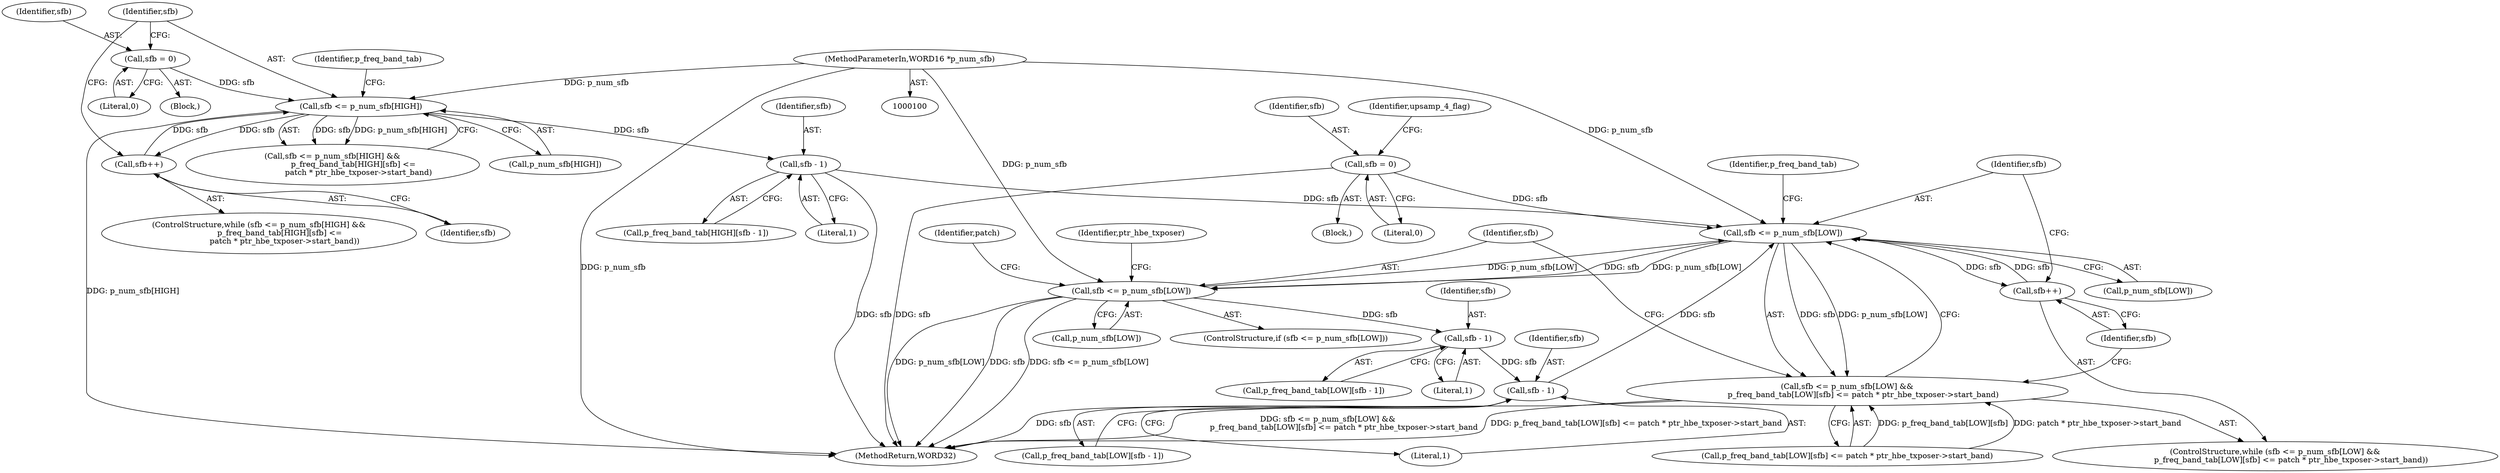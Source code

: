 digraph "0_Android_04e8cd58f075bec5892e369c8deebca9c67e855c_4@array" {
"1000440" [label="(Call,sfb <= p_num_sfb[LOW])"];
"1000456" [label="(Call,sfb++)"];
"1000440" [label="(Call,sfb <= p_num_sfb[LOW])"];
"1000535" [label="(Call,sfb - 1)"];
"1000505" [label="(Call,sfb <= p_num_sfb[HIGH])"];
"1000521" [label="(Call,sfb++)"];
"1000500" [label="(Call,sfb = 0)"];
"1000103" [label="(MethodParameterIn,WORD16 *p_num_sfb)"];
"1000494" [label="(Call,sfb - 1)"];
"1000477" [label="(Call,sfb - 1)"];
"1000459" [label="(Call,sfb <= p_num_sfb[LOW])"];
"1000409" [label="(Call,sfb = 0)"];
"1000439" [label="(Call,sfb <= p_num_sfb[LOW] &&\n             p_freq_band_tab[LOW][sfb] <= patch * ptr_hbe_txposer->start_band)"];
"1000496" [label="(Literal,1)"];
"1000438" [label="(ControlStructure,while (sfb <= p_num_sfb[LOW] &&\n             p_freq_band_tab[LOW][sfb] <= patch * ptr_hbe_txposer->start_band))"];
"1000440" [label="(Call,sfb <= p_num_sfb[LOW])"];
"1000409" [label="(Call,sfb = 0)"];
"1000477" [label="(Call,sfb - 1)"];
"1000114" [label="(Block,)"];
"1000535" [label="(Call,sfb - 1)"];
"1000461" [label="(Call,p_num_sfb[LOW])"];
"1000469" [label="(Identifier,patch)"];
"1000507" [label="(Call,p_num_sfb[HIGH])"];
"1000411" [label="(Literal,0)"];
"1000536" [label="(Identifier,sfb)"];
"1000458" [label="(ControlStructure,if (sfb <= p_num_sfb[LOW]))"];
"1000513" [label="(Identifier,p_freq_band_tab)"];
"1000439" [label="(Call,sfb <= p_num_sfb[LOW] &&\n             p_freq_band_tab[LOW][sfb] <= patch * ptr_hbe_txposer->start_band)"];
"1000521" [label="(Call,sfb++)"];
"1000503" [label="(ControlStructure,while (sfb <= p_num_sfb[HIGH] &&\n                 p_freq_band_tab[HIGH][sfb] <=\n                     patch * ptr_hbe_txposer->start_band))"];
"1000537" [label="(Literal,1)"];
"1000505" [label="(Call,sfb <= p_num_sfb[HIGH])"];
"1000441" [label="(Identifier,sfb)"];
"1000531" [label="(Call,p_freq_band_tab[HIGH][sfb - 1])"];
"1000442" [label="(Call,p_num_sfb[LOW])"];
"1000457" [label="(Identifier,sfb)"];
"1000410" [label="(Identifier,sfb)"];
"1000500" [label="(Call,sfb = 0)"];
"1000571" [label="(MethodReturn,WORD32)"];
"1000498" [label="(Block,)"];
"1000501" [label="(Identifier,sfb)"];
"1000478" [label="(Identifier,sfb)"];
"1000413" [label="(Identifier,upsamp_4_flag)"];
"1000103" [label="(MethodParameterIn,WORD16 *p_num_sfb)"];
"1000494" [label="(Call,sfb - 1)"];
"1000522" [label="(Identifier,sfb)"];
"1000490" [label="(Call,p_freq_band_tab[LOW][sfb - 1])"];
"1000473" [label="(Call,p_freq_band_tab[LOW][sfb - 1])"];
"1000502" [label="(Literal,0)"];
"1000479" [label="(Literal,1)"];
"1000456" [label="(Call,sfb++)"];
"1000445" [label="(Call,p_freq_band_tab[LOW][sfb] <= patch * ptr_hbe_txposer->start_band)"];
"1000504" [label="(Call,sfb <= p_num_sfb[HIGH] &&\n                 p_freq_band_tab[HIGH][sfb] <=\n                     patch * ptr_hbe_txposer->start_band)"];
"1000543" [label="(Identifier,ptr_hbe_txposer)"];
"1000448" [label="(Identifier,p_freq_band_tab)"];
"1000495" [label="(Identifier,sfb)"];
"1000506" [label="(Identifier,sfb)"];
"1000459" [label="(Call,sfb <= p_num_sfb[LOW])"];
"1000460" [label="(Identifier,sfb)"];
"1000440" -> "1000439"  [label="AST: "];
"1000440" -> "1000442"  [label="CFG: "];
"1000441" -> "1000440"  [label="AST: "];
"1000442" -> "1000440"  [label="AST: "];
"1000448" -> "1000440"  [label="CFG: "];
"1000439" -> "1000440"  [label="CFG: "];
"1000440" -> "1000439"  [label="DDG: sfb"];
"1000440" -> "1000439"  [label="DDG: p_num_sfb[LOW]"];
"1000456" -> "1000440"  [label="DDG: sfb"];
"1000535" -> "1000440"  [label="DDG: sfb"];
"1000494" -> "1000440"  [label="DDG: sfb"];
"1000409" -> "1000440"  [label="DDG: sfb"];
"1000459" -> "1000440"  [label="DDG: p_num_sfb[LOW]"];
"1000103" -> "1000440"  [label="DDG: p_num_sfb"];
"1000440" -> "1000456"  [label="DDG: sfb"];
"1000440" -> "1000459"  [label="DDG: sfb"];
"1000440" -> "1000459"  [label="DDG: p_num_sfb[LOW]"];
"1000456" -> "1000438"  [label="AST: "];
"1000456" -> "1000457"  [label="CFG: "];
"1000457" -> "1000456"  [label="AST: "];
"1000441" -> "1000456"  [label="CFG: "];
"1000535" -> "1000531"  [label="AST: "];
"1000535" -> "1000537"  [label="CFG: "];
"1000536" -> "1000535"  [label="AST: "];
"1000537" -> "1000535"  [label="AST: "];
"1000531" -> "1000535"  [label="CFG: "];
"1000535" -> "1000571"  [label="DDG: sfb"];
"1000505" -> "1000535"  [label="DDG: sfb"];
"1000505" -> "1000504"  [label="AST: "];
"1000505" -> "1000507"  [label="CFG: "];
"1000506" -> "1000505"  [label="AST: "];
"1000507" -> "1000505"  [label="AST: "];
"1000513" -> "1000505"  [label="CFG: "];
"1000504" -> "1000505"  [label="CFG: "];
"1000505" -> "1000571"  [label="DDG: p_num_sfb[HIGH]"];
"1000505" -> "1000504"  [label="DDG: sfb"];
"1000505" -> "1000504"  [label="DDG: p_num_sfb[HIGH]"];
"1000521" -> "1000505"  [label="DDG: sfb"];
"1000500" -> "1000505"  [label="DDG: sfb"];
"1000103" -> "1000505"  [label="DDG: p_num_sfb"];
"1000505" -> "1000521"  [label="DDG: sfb"];
"1000521" -> "1000503"  [label="AST: "];
"1000521" -> "1000522"  [label="CFG: "];
"1000522" -> "1000521"  [label="AST: "];
"1000506" -> "1000521"  [label="CFG: "];
"1000500" -> "1000498"  [label="AST: "];
"1000500" -> "1000502"  [label="CFG: "];
"1000501" -> "1000500"  [label="AST: "];
"1000502" -> "1000500"  [label="AST: "];
"1000506" -> "1000500"  [label="CFG: "];
"1000103" -> "1000100"  [label="AST: "];
"1000103" -> "1000571"  [label="DDG: p_num_sfb"];
"1000103" -> "1000459"  [label="DDG: p_num_sfb"];
"1000494" -> "1000490"  [label="AST: "];
"1000494" -> "1000496"  [label="CFG: "];
"1000495" -> "1000494"  [label="AST: "];
"1000496" -> "1000494"  [label="AST: "];
"1000490" -> "1000494"  [label="CFG: "];
"1000494" -> "1000571"  [label="DDG: sfb"];
"1000477" -> "1000494"  [label="DDG: sfb"];
"1000477" -> "1000473"  [label="AST: "];
"1000477" -> "1000479"  [label="CFG: "];
"1000478" -> "1000477"  [label="AST: "];
"1000479" -> "1000477"  [label="AST: "];
"1000473" -> "1000477"  [label="CFG: "];
"1000459" -> "1000477"  [label="DDG: sfb"];
"1000459" -> "1000458"  [label="AST: "];
"1000459" -> "1000461"  [label="CFG: "];
"1000460" -> "1000459"  [label="AST: "];
"1000461" -> "1000459"  [label="AST: "];
"1000469" -> "1000459"  [label="CFG: "];
"1000543" -> "1000459"  [label="CFG: "];
"1000459" -> "1000571"  [label="DDG: p_num_sfb[LOW]"];
"1000459" -> "1000571"  [label="DDG: sfb"];
"1000459" -> "1000571"  [label="DDG: sfb <= p_num_sfb[LOW]"];
"1000409" -> "1000114"  [label="AST: "];
"1000409" -> "1000411"  [label="CFG: "];
"1000410" -> "1000409"  [label="AST: "];
"1000411" -> "1000409"  [label="AST: "];
"1000413" -> "1000409"  [label="CFG: "];
"1000409" -> "1000571"  [label="DDG: sfb"];
"1000439" -> "1000438"  [label="AST: "];
"1000439" -> "1000445"  [label="CFG: "];
"1000445" -> "1000439"  [label="AST: "];
"1000457" -> "1000439"  [label="CFG: "];
"1000460" -> "1000439"  [label="CFG: "];
"1000439" -> "1000571"  [label="DDG: p_freq_band_tab[LOW][sfb] <= patch * ptr_hbe_txposer->start_band"];
"1000439" -> "1000571"  [label="DDG: sfb <= p_num_sfb[LOW] &&\n             p_freq_band_tab[LOW][sfb] <= patch * ptr_hbe_txposer->start_band"];
"1000445" -> "1000439"  [label="DDG: p_freq_band_tab[LOW][sfb]"];
"1000445" -> "1000439"  [label="DDG: patch * ptr_hbe_txposer->start_band"];
}
